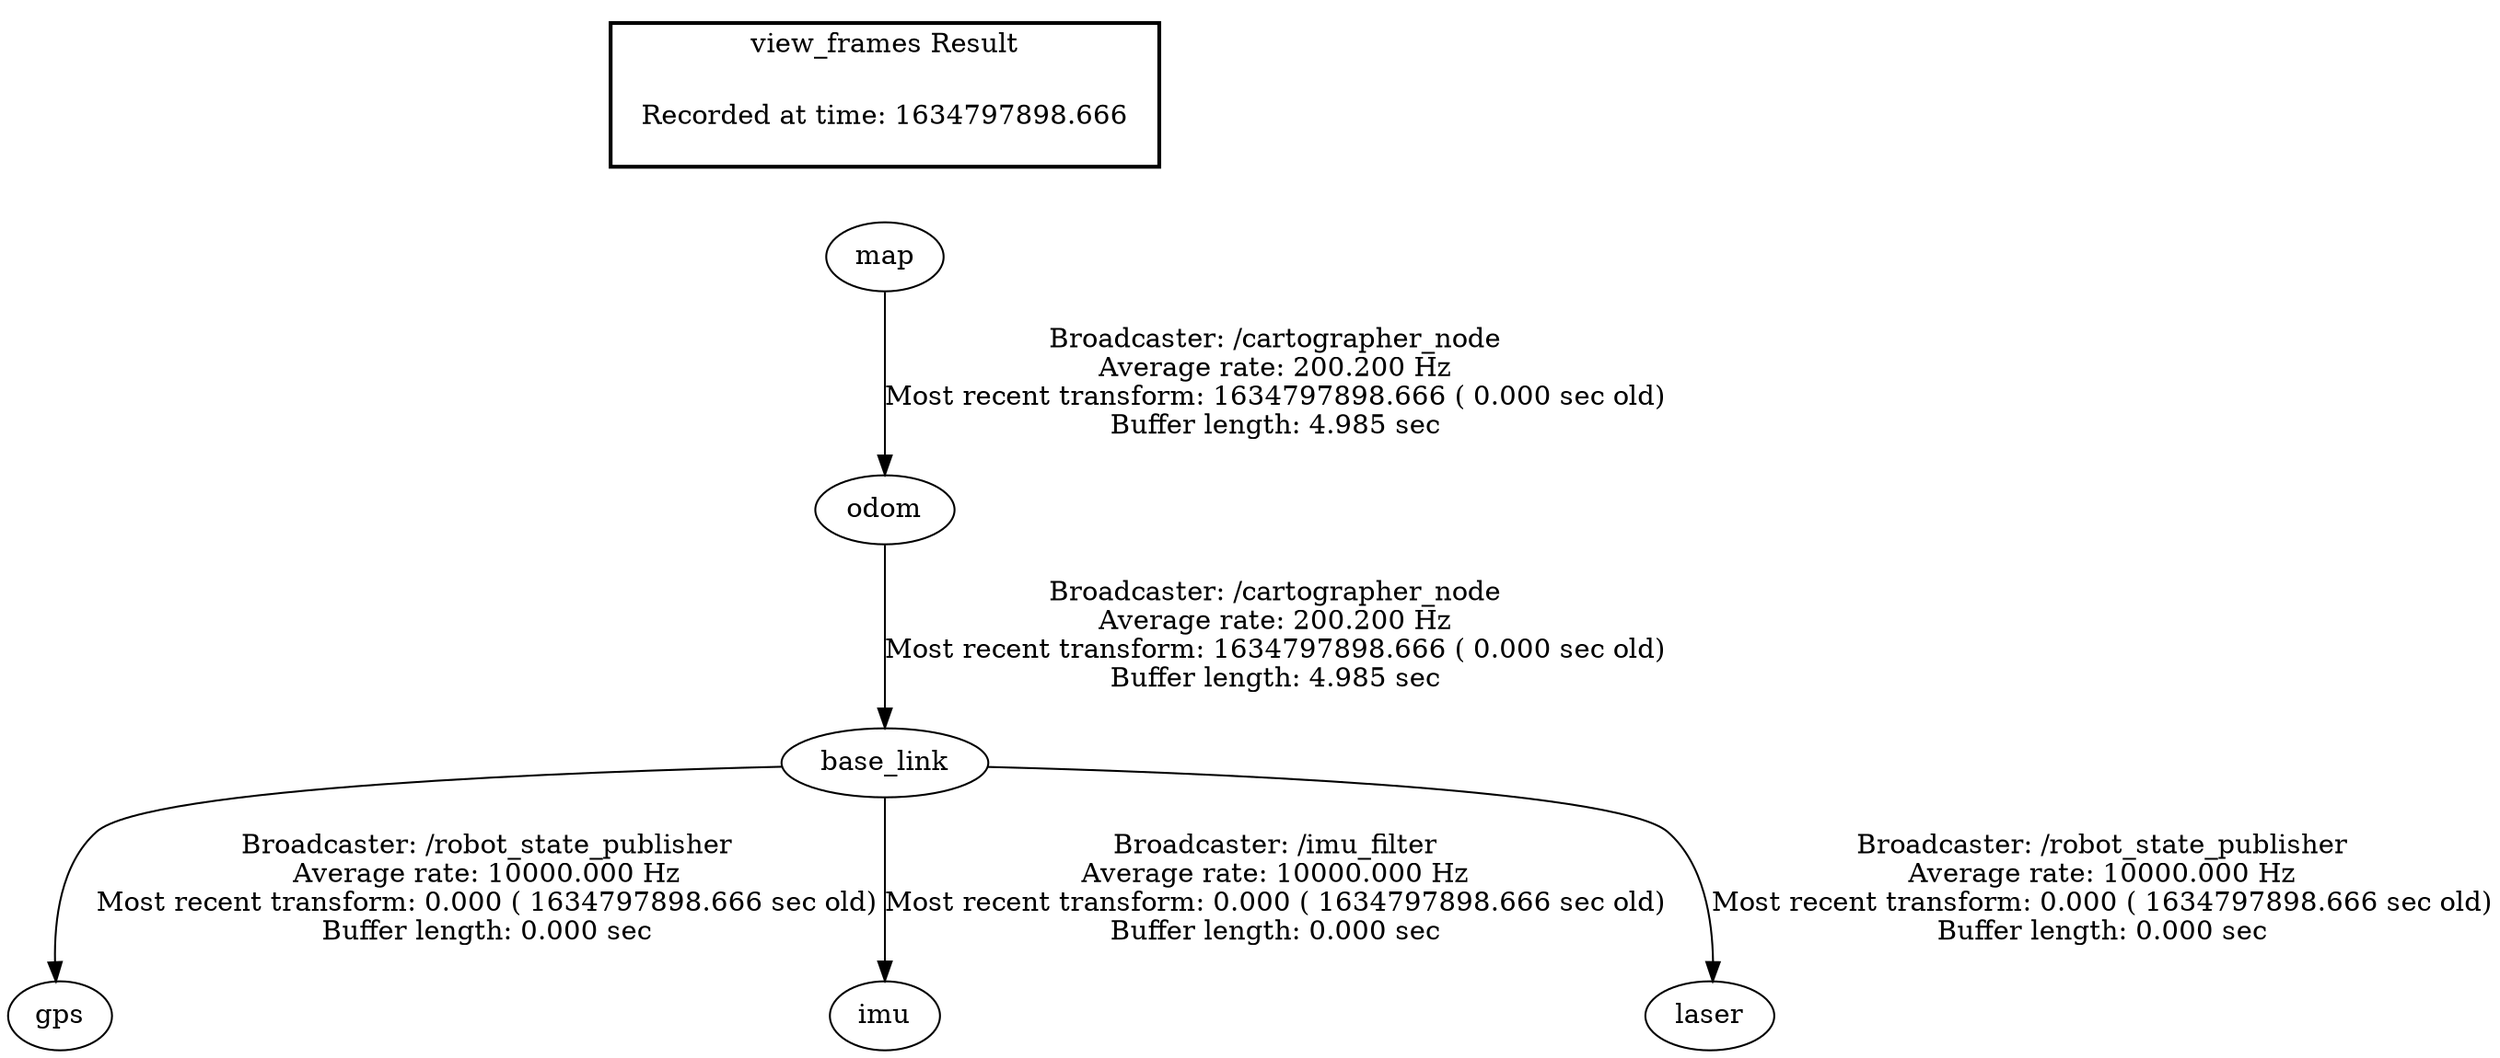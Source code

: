 digraph G {
"base_link" -> "gps"[label="Broadcaster: /robot_state_publisher\nAverage rate: 10000.000 Hz\nMost recent transform: 0.000 ( 1634797898.666 sec old)\nBuffer length: 0.000 sec\n"];
"odom" -> "base_link"[label="Broadcaster: /cartographer_node\nAverage rate: 200.200 Hz\nMost recent transform: 1634797898.666 ( 0.000 sec old)\nBuffer length: 4.985 sec\n"];
"base_link" -> "imu"[label="Broadcaster: /imu_filter\nAverage rate: 10000.000 Hz\nMost recent transform: 0.000 ( 1634797898.666 sec old)\nBuffer length: 0.000 sec\n"];
"base_link" -> "laser"[label="Broadcaster: /robot_state_publisher\nAverage rate: 10000.000 Hz\nMost recent transform: 0.000 ( 1634797898.666 sec old)\nBuffer length: 0.000 sec\n"];
"map" -> "odom"[label="Broadcaster: /cartographer_node\nAverage rate: 200.200 Hz\nMost recent transform: 1634797898.666 ( 0.000 sec old)\nBuffer length: 4.985 sec\n"];
edge [style=invis];
 subgraph cluster_legend { style=bold; color=black; label ="view_frames Result";
"Recorded at time: 1634797898.666"[ shape=plaintext ] ;
 }->"map";
}